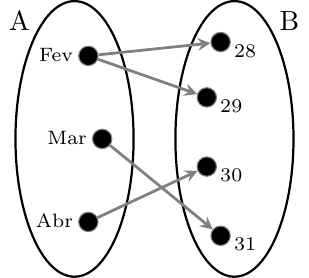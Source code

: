 \documentclass[crop,tikz]{standalone}
\begin{document}
  \usetikzlibrary{shapes.geometric,positioning}
  \begin{tikzpicture}
    \node[ellipse,draw,fill=white,thick,minimum height=3.5cm,minimum width=1.5cm,outer sep=8pt] (A) at (0,0) {};    
    \node at (A.115) {A};

    \node[circle,draw=gray,inner sep=0pt,minimum size=7pt,fill=black,yshift=30pt,xshift=5pt] (A1) at (A) {};
    \node[left=2pt of A1,yshift=0.5pt] at (A1) {\scriptsize Fev};

    \node[circle,draw=gray,inner sep=0pt,minimum size=7pt,fill=black,yshift=-30pt,xshift=5pt] (A2) at (A1) {};
    \node[left=2pt of A2,yshift=0.5pt] at (A2) {\scriptsize Mar};

    \node[circle,draw=gray,inner sep=0pt,minimum size=7pt,fill=black,yshift=-60pt] (A3) at (A1) {};
    \node[left=2pt of A3,yshift=0.5pt] at (A3) {\scriptsize Abr};    
    
    \node[ellipse,draw,fill=white,thick,minimum height=3.5cm,minimum width=1.5cm,outer sep=8pt,right=1cm of A] (B) at (A) {};  
    \node at (B.65) {B};

    \node[circle,draw=gray,inner sep=0pt,minimum size=7pt,fill=black,yshift=35pt,xshift=-5pt] (B1) at (B) {};
    \node[xshift=7pt] at (B1.-60) {\scriptsize 28};

    \node[circle,draw=gray,inner sep=0pt,minimum size=7pt,fill=black,yshift=-20pt,xshift=-5pt] (B2) at (B1) {};
    \node[xshift=7pt] at (B2.-60) {\scriptsize 29};

    \node[circle,draw=gray,inner sep=0pt,minimum size=7pt,fill=black,yshift=-25pt] (B3) at (B2) {};
    \node[xshift=7pt] at (B3.-60) {\scriptsize 30};

    \node[circle,draw=gray,inner sep=0pt,minimum size=7pt,fill=black,yshift=-70pt] (B4) at (B1) {};
    \node[xshift=7pt] at (B4.-60) {\scriptsize 31};

    \draw[-stealth,line width=1pt,color=gray] (A1) -- (B1);
    \draw[-stealth,line width=1pt,color=gray] (A1) -- (B2);
    \draw[-stealth,line width=1pt,color=gray] (A2) -- (B4);
    \draw[-stealth,line width=1pt,color=gray] (A3) -- (B3);    
  \end{tikzpicture}%
\end{document}